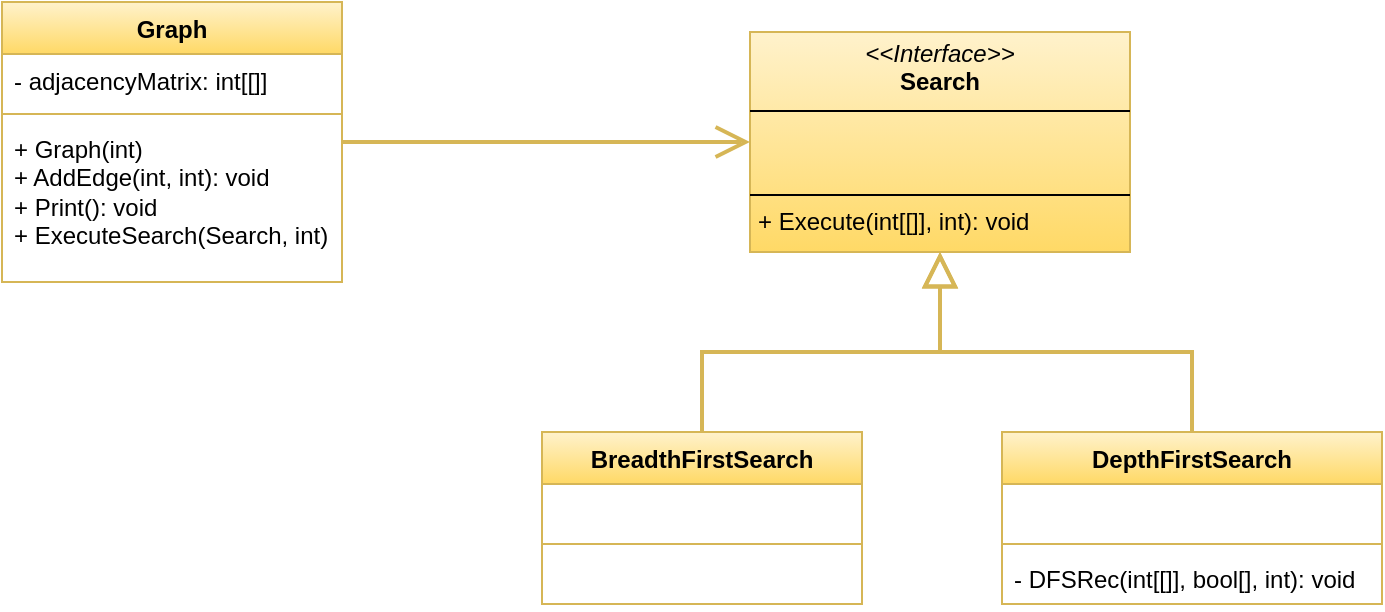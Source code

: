 <mxfile version="26.0.10">
  <diagram name="1 oldal" id="ZkQPo-jA1l3iHN7OVKt_">
    <mxGraphModel dx="1551" dy="384" grid="1" gridSize="10" guides="1" tooltips="1" connect="1" arrows="1" fold="1" page="1" pageScale="1" pageWidth="827" pageHeight="1169" math="0" shadow="0">
      <root>
        <mxCell id="0" />
        <mxCell id="1" parent="0" />
        <mxCell id="rwvIfJ8Ov77qzLcPqXx_-1" value="&lt;p style=&quot;margin:0px;margin-top:4px;text-align:center;&quot;&gt;&lt;i&gt;&amp;lt;&amp;lt;Interface&amp;gt;&amp;gt;&lt;/i&gt;&lt;br&gt;&lt;b&gt;Search&lt;/b&gt;&lt;/p&gt;&lt;hr size=&quot;1&quot; style=&quot;border-style:solid;&quot;&gt;&lt;p style=&quot;margin:0px;margin-left:4px;&quot;&gt;&amp;nbsp;&lt;br&gt;&amp;nbsp;&lt;/p&gt;&lt;hr size=&quot;1&quot; style=&quot;border-style:solid;&quot;&gt;&lt;p style=&quot;margin:0px;margin-left:4px;&quot;&gt;+ Execute(int[[]], int): void&lt;/p&gt;" style="verticalAlign=top;align=left;overflow=fill;html=1;whiteSpace=wrap;fillColor=#fff2cc;gradientColor=#ffd966;strokeColor=#d6b656;" vertex="1" parent="1">
          <mxGeometry x="224" y="100" width="190" height="110" as="geometry" />
        </mxCell>
        <mxCell id="rwvIfJ8Ov77qzLcPqXx_-2" value="BreadthFirstSearch" style="swimlane;fontStyle=1;align=center;verticalAlign=top;childLayout=stackLayout;horizontal=1;startSize=26;horizontalStack=0;resizeParent=1;resizeParentMax=0;resizeLast=0;collapsible=1;marginBottom=0;whiteSpace=wrap;html=1;fillColor=#fff2cc;gradientColor=#ffd966;strokeColor=#d6b656;" vertex="1" parent="1">
          <mxGeometry x="120" y="300" width="160" height="86" as="geometry" />
        </mxCell>
        <mxCell id="rwvIfJ8Ov77qzLcPqXx_-3" value="&amp;nbsp;" style="text;strokeColor=none;fillColor=none;align=left;verticalAlign=top;spacingLeft=4;spacingRight=4;overflow=hidden;rotatable=0;points=[[0,0.5],[1,0.5]];portConstraint=eastwest;whiteSpace=wrap;html=1;" vertex="1" parent="rwvIfJ8Ov77qzLcPqXx_-2">
          <mxGeometry y="26" width="160" height="26" as="geometry" />
        </mxCell>
        <mxCell id="rwvIfJ8Ov77qzLcPqXx_-4" value="" style="line;strokeWidth=1;fillColor=none;align=left;verticalAlign=middle;spacingTop=-1;spacingLeft=3;spacingRight=3;rotatable=0;labelPosition=right;points=[];portConstraint=eastwest;strokeColor=inherit;" vertex="1" parent="rwvIfJ8Ov77qzLcPqXx_-2">
          <mxGeometry y="52" width="160" height="8" as="geometry" />
        </mxCell>
        <mxCell id="rwvIfJ8Ov77qzLcPqXx_-5" value="&amp;nbsp;" style="text;strokeColor=none;fillColor=none;align=left;verticalAlign=top;spacingLeft=4;spacingRight=4;overflow=hidden;rotatable=0;points=[[0,0.5],[1,0.5]];portConstraint=eastwest;whiteSpace=wrap;html=1;" vertex="1" parent="rwvIfJ8Ov77qzLcPqXx_-2">
          <mxGeometry y="60" width="160" height="26" as="geometry" />
        </mxCell>
        <mxCell id="rwvIfJ8Ov77qzLcPqXx_-10" style="edgeStyle=orthogonalEdgeStyle;rounded=0;orthogonalLoop=1;jettySize=auto;html=1;fillColor=#fff2cc;gradientColor=#ffd966;strokeColor=#d6b656;strokeWidth=2;endArrow=block;endFill=0;endSize=13;" edge="1" parent="1" source="rwvIfJ8Ov77qzLcPqXx_-6" target="rwvIfJ8Ov77qzLcPqXx_-1">
          <mxGeometry relative="1" as="geometry" />
        </mxCell>
        <mxCell id="rwvIfJ8Ov77qzLcPqXx_-6" value="DepthFirstSearch" style="swimlane;fontStyle=1;align=center;verticalAlign=top;childLayout=stackLayout;horizontal=1;startSize=26;horizontalStack=0;resizeParent=1;resizeParentMax=0;resizeLast=0;collapsible=1;marginBottom=0;whiteSpace=wrap;html=1;fillColor=#fff2cc;gradientColor=#ffd966;strokeColor=#d6b656;" vertex="1" parent="1">
          <mxGeometry x="350" y="300" width="190" height="86" as="geometry" />
        </mxCell>
        <mxCell id="rwvIfJ8Ov77qzLcPqXx_-7" value="&amp;nbsp;" style="text;strokeColor=none;fillColor=none;align=left;verticalAlign=top;spacingLeft=4;spacingRight=4;overflow=hidden;rotatable=0;points=[[0,0.5],[1,0.5]];portConstraint=eastwest;whiteSpace=wrap;html=1;" vertex="1" parent="rwvIfJ8Ov77qzLcPqXx_-6">
          <mxGeometry y="26" width="190" height="26" as="geometry" />
        </mxCell>
        <mxCell id="rwvIfJ8Ov77qzLcPqXx_-8" value="" style="line;strokeWidth=1;fillColor=none;align=left;verticalAlign=middle;spacingTop=-1;spacingLeft=3;spacingRight=3;rotatable=0;labelPosition=right;points=[];portConstraint=eastwest;strokeColor=inherit;" vertex="1" parent="rwvIfJ8Ov77qzLcPqXx_-6">
          <mxGeometry y="52" width="190" height="8" as="geometry" />
        </mxCell>
        <mxCell id="rwvIfJ8Ov77qzLcPqXx_-9" value="- DFSRec(int[[]], bool[], int): void" style="text;strokeColor=none;fillColor=none;align=left;verticalAlign=top;spacingLeft=4;spacingRight=4;overflow=hidden;rotatable=0;points=[[0,0.5],[1,0.5]];portConstraint=eastwest;whiteSpace=wrap;html=1;" vertex="1" parent="rwvIfJ8Ov77qzLcPqXx_-6">
          <mxGeometry y="60" width="190" height="26" as="geometry" />
        </mxCell>
        <mxCell id="rwvIfJ8Ov77qzLcPqXx_-11" style="edgeStyle=orthogonalEdgeStyle;rounded=0;orthogonalLoop=1;jettySize=auto;html=1;fillColor=#fff2cc;gradientColor=#ffd966;strokeColor=#d6b656;strokeWidth=2;endArrow=block;endFill=0;endSize=13;" edge="1" parent="1" source="rwvIfJ8Ov77qzLcPqXx_-2" target="rwvIfJ8Ov77qzLcPqXx_-1">
          <mxGeometry relative="1" as="geometry">
            <mxPoint x="455" y="310" as="sourcePoint" />
            <mxPoint x="329" y="220" as="targetPoint" />
          </mxGeometry>
        </mxCell>
        <mxCell id="rwvIfJ8Ov77qzLcPqXx_-12" value="Graph" style="swimlane;fontStyle=1;align=center;verticalAlign=top;childLayout=stackLayout;horizontal=1;startSize=26;horizontalStack=0;resizeParent=1;resizeParentMax=0;resizeLast=0;collapsible=1;marginBottom=0;whiteSpace=wrap;html=1;fillColor=#fff2cc;gradientColor=#ffd966;strokeColor=#d6b656;" vertex="1" parent="1">
          <mxGeometry x="-150" y="85" width="170" height="140" as="geometry" />
        </mxCell>
        <mxCell id="rwvIfJ8Ov77qzLcPqXx_-13" value="- adjacencyMatrix: int[[]]" style="text;strokeColor=none;fillColor=none;align=left;verticalAlign=top;spacingLeft=4;spacingRight=4;overflow=hidden;rotatable=0;points=[[0,0.5],[1,0.5]];portConstraint=eastwest;whiteSpace=wrap;html=1;" vertex="1" parent="rwvIfJ8Ov77qzLcPqXx_-12">
          <mxGeometry y="26" width="170" height="26" as="geometry" />
        </mxCell>
        <mxCell id="rwvIfJ8Ov77qzLcPqXx_-14" value="" style="line;strokeWidth=1;fillColor=none;align=left;verticalAlign=middle;spacingTop=-1;spacingLeft=3;spacingRight=3;rotatable=0;labelPosition=right;points=[];portConstraint=eastwest;strokeColor=inherit;" vertex="1" parent="rwvIfJ8Ov77qzLcPqXx_-12">
          <mxGeometry y="52" width="170" height="8" as="geometry" />
        </mxCell>
        <mxCell id="rwvIfJ8Ov77qzLcPqXx_-15" value="+ Graph(int)&lt;div&gt;+ AddEdge(int, int): void&lt;/div&gt;&lt;div&gt;+ Print(): void&lt;/div&gt;&lt;div&gt;+ ExecuteSearch(Search, int)&lt;/div&gt;" style="text;strokeColor=none;fillColor=none;align=left;verticalAlign=top;spacingLeft=4;spacingRight=4;overflow=hidden;rotatable=0;points=[[0,0.5],[1,0.5]];portConstraint=eastwest;whiteSpace=wrap;html=1;" vertex="1" parent="rwvIfJ8Ov77qzLcPqXx_-12">
          <mxGeometry y="60" width="170" height="80" as="geometry" />
        </mxCell>
        <mxCell id="rwvIfJ8Ov77qzLcPqXx_-17" style="edgeStyle=orthogonalEdgeStyle;rounded=0;orthogonalLoop=1;jettySize=auto;html=1;fillColor=#fff2cc;gradientColor=#ffd966;strokeColor=#d6b656;strokeWidth=2;endArrow=open;endFill=0;endSize=13;startArrow=none;startFill=0;startSize=23;" edge="1" parent="1" source="rwvIfJ8Ov77qzLcPqXx_-12" target="rwvIfJ8Ov77qzLcPqXx_-1">
          <mxGeometry relative="1" as="geometry">
            <mxPoint x="210" y="310" as="sourcePoint" />
            <mxPoint x="329" y="220" as="targetPoint" />
          </mxGeometry>
        </mxCell>
      </root>
    </mxGraphModel>
  </diagram>
</mxfile>
